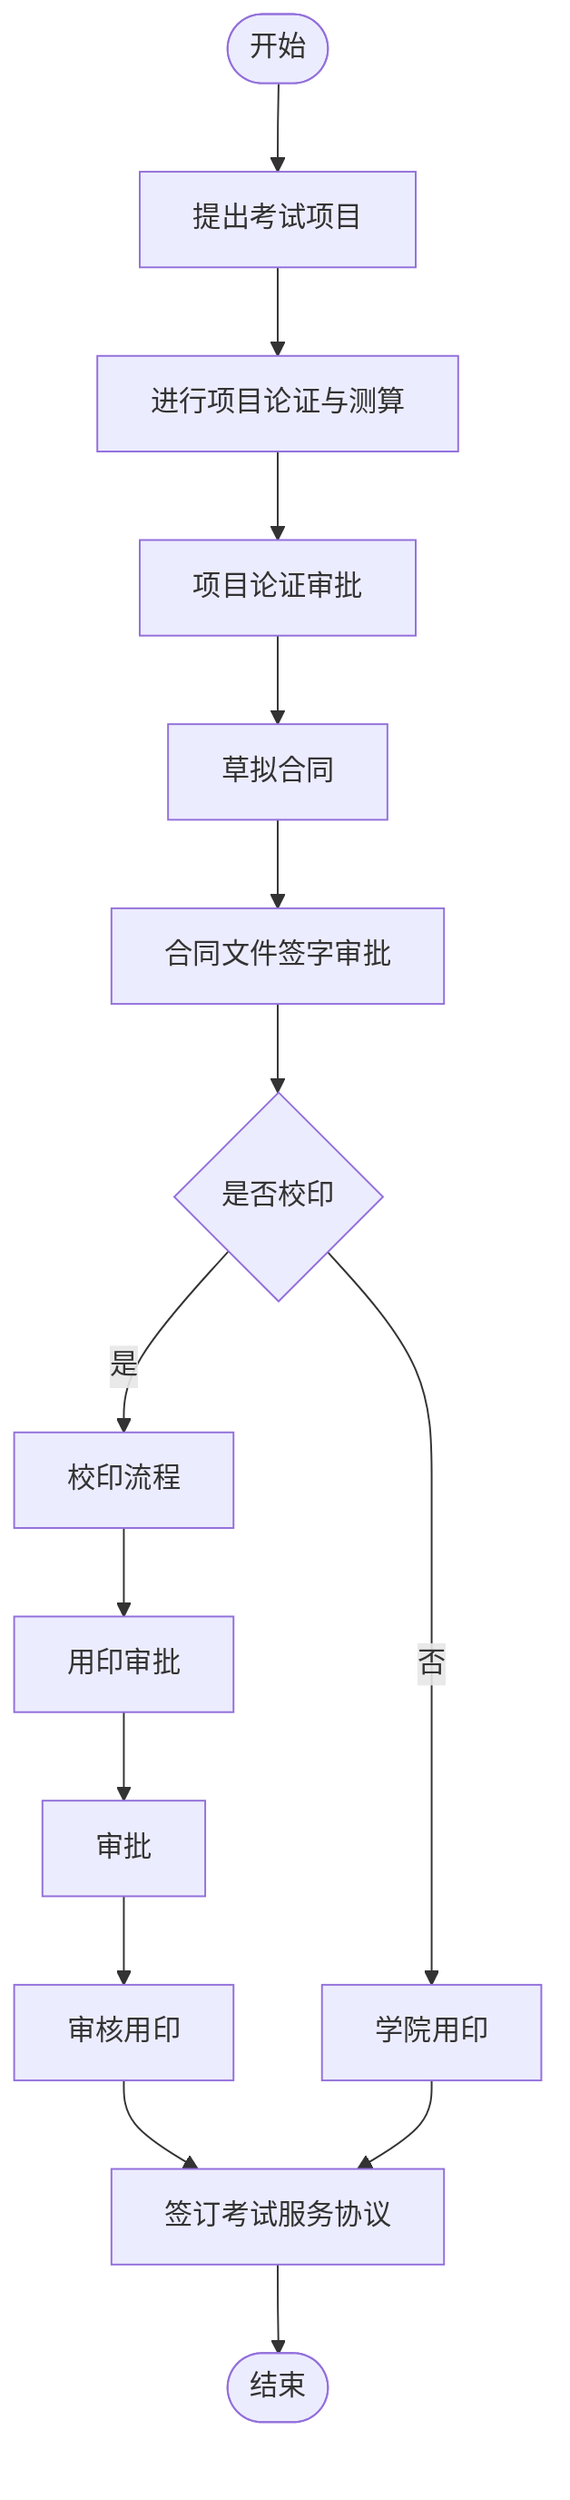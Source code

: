 flowchart TD
    Start([开始]) --> A[提出考试项目]
    A --> B[进行项目论证与测算]
    B --> C[项目论证审批]
    C --> D[草拟合同]
    D --> E[合同文件签字审批]
    E --> F{是否校印}
    F -->|是| G[校印流程]
    G --> H[用印审批]
    H --> I[审批]
    I --> J[审核用印]
    F -->|否| K[学院用印]
    J --> L[签订考试服务协议]
    K --> L
    L --> End([结束])